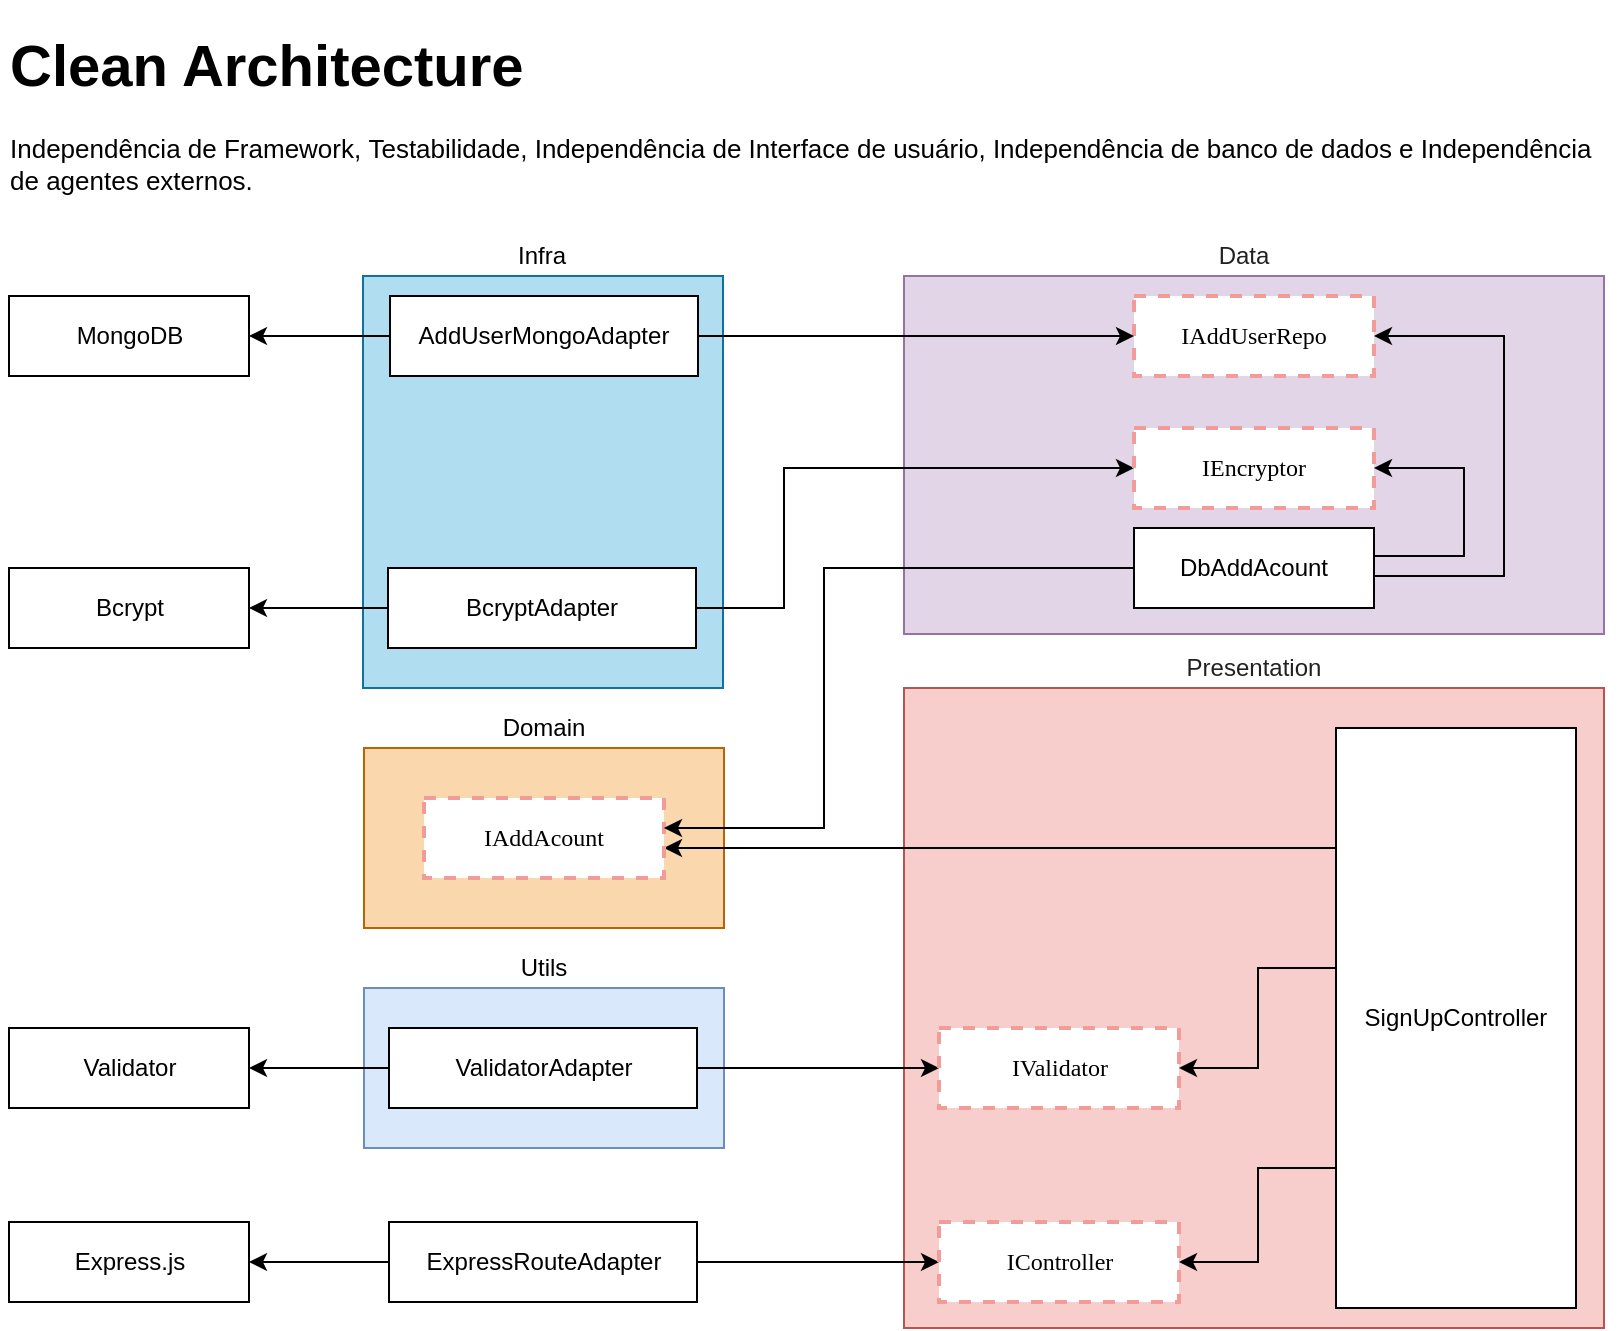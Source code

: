 <mxfile version="13.8.8" type="github">
  <diagram id="trkUmpp96VcX2jbAEm-v" name="Page-1">
    <mxGraphModel dx="1483" dy="783" grid="1" gridSize="10" guides="1" tooltips="1" connect="1" arrows="1" fold="1" page="1" pageScale="1" pageWidth="827" pageHeight="1169" math="0" shadow="0">
      <root>
        <mxCell id="0" />
        <mxCell id="1" parent="0" />
        <mxCell id="cDpcgyHBK7Pu0y06XVpJ-35" value="" style="rounded=0;whiteSpace=wrap;html=1;fillColor=#e1d5e7;strokeColor=#9673a6;" parent="1" vertex="1">
          <mxGeometry x="464" y="140" width="350" height="179" as="geometry" />
        </mxCell>
        <mxCell id="cDpcgyHBK7Pu0y06XVpJ-26" value="" style="rounded=0;whiteSpace=wrap;html=1;fillColor=#fad7ac;strokeColor=#b46504;" parent="1" vertex="1">
          <mxGeometry x="194" y="376" width="180" height="90" as="geometry" />
        </mxCell>
        <mxCell id="cDpcgyHBK7Pu0y06XVpJ-27" value="&lt;div&gt;&lt;span&gt;Domain&lt;/span&gt;&lt;/div&gt;" style="text;html=1;strokeColor=none;fillColor=none;align=center;verticalAlign=middle;whiteSpace=wrap;rounded=0;fontSize=12;" parent="1" vertex="1">
          <mxGeometry x="244" y="356" width="80" height="20" as="geometry" />
        </mxCell>
        <mxCell id="cDpcgyHBK7Pu0y06XVpJ-24" value="" style="rounded=0;whiteSpace=wrap;html=1;fillColor=#dae8fc;strokeColor=#6c8ebf;" parent="1" vertex="1">
          <mxGeometry x="194" y="496" width="180" height="80" as="geometry" />
        </mxCell>
        <mxCell id="cDpcgyHBK7Pu0y06XVpJ-10" value="" style="rounded=0;whiteSpace=wrap;html=1;fillColor=#f8cecc;strokeColor=#b85450;" parent="1" vertex="1">
          <mxGeometry x="464" y="346" width="350" height="320" as="geometry" />
        </mxCell>
        <mxCell id="cDpcgyHBK7Pu0y06XVpJ-29" style="edgeStyle=orthogonalEdgeStyle;rounded=0;orthogonalLoop=1;jettySize=auto;html=1;fontFamily=Verdana;fontSize=12;" parent="1" source="cDpcgyHBK7Pu0y06XVpJ-1" target="cDpcgyHBK7Pu0y06XVpJ-28" edge="1">
          <mxGeometry relative="1" as="geometry">
            <Array as="points">
              <mxPoint x="444" y="426" />
              <mxPoint x="444" y="426" />
            </Array>
          </mxGeometry>
        </mxCell>
        <mxCell id="cDpcgyHBK7Pu0y06XVpJ-31" style="edgeStyle=orthogonalEdgeStyle;rounded=0;orthogonalLoop=1;jettySize=auto;html=1;fontFamily=Verdana;fontSize=12;" parent="1" source="cDpcgyHBK7Pu0y06XVpJ-1" target="cDpcgyHBK7Pu0y06XVpJ-13" edge="1">
          <mxGeometry relative="1" as="geometry">
            <Array as="points">
              <mxPoint x="641" y="586" />
              <mxPoint x="641" y="633" />
            </Array>
          </mxGeometry>
        </mxCell>
        <mxCell id="cDpcgyHBK7Pu0y06XVpJ-32" style="edgeStyle=orthogonalEdgeStyle;rounded=0;orthogonalLoop=1;jettySize=auto;html=1;fontFamily=Verdana;fontSize=12;" parent="1" source="cDpcgyHBK7Pu0y06XVpJ-1" target="cDpcgyHBK7Pu0y06XVpJ-18" edge="1">
          <mxGeometry relative="1" as="geometry">
            <Array as="points">
              <mxPoint x="641" y="486" />
              <mxPoint x="641" y="536" />
            </Array>
          </mxGeometry>
        </mxCell>
        <mxCell id="cDpcgyHBK7Pu0y06XVpJ-1" value="SignUpController" style="rounded=0;whiteSpace=wrap;html=1;gradientDirection=east;" parent="1" vertex="1">
          <mxGeometry x="680" y="366" width="120" height="290" as="geometry" />
        </mxCell>
        <mxCell id="cDpcgyHBK7Pu0y06XVpJ-2" value="MongoDB" style="rounded=0;whiteSpace=wrap;html=1;gradientDirection=east;" parent="1" vertex="1">
          <mxGeometry x="16.5" y="150" width="120" height="40" as="geometry" />
        </mxCell>
        <mxCell id="cDpcgyHBK7Pu0y06XVpJ-3" value="Validator" style="rounded=0;whiteSpace=wrap;html=1;gradientDirection=east;" parent="1" vertex="1">
          <mxGeometry x="16.5" y="516" width="120" height="40" as="geometry" />
        </mxCell>
        <mxCell id="cDpcgyHBK7Pu0y06XVpJ-6" value="&lt;h1&gt;&lt;font style=&quot;font-size: 29px&quot;&gt;Clean Architecture&lt;/font&gt;&lt;/h1&gt;&lt;h1 style=&quot;font-size: 13px&quot;&gt;&lt;span style=&quot;font-weight: normal&quot;&gt;&lt;font style=&quot;font-size: 13px&quot;&gt;Independência de Framework,&amp;nbsp;&lt;/font&gt;Testabilidade, Independência de Interface de usuário, Independência de banco de dados e Independência de agentes externos.&lt;/span&gt;&lt;/h1&gt;" style="text;html=1;strokeColor=none;fillColor=none;spacing=5;spacingTop=-20;whiteSpace=wrap;overflow=hidden;rounded=0;" parent="1" vertex="1">
          <mxGeometry x="12" y="12" width="808" height="90" as="geometry" />
        </mxCell>
        <mxCell id="cDpcgyHBK7Pu0y06XVpJ-7" value="&lt;span style=&quot;text-align: left&quot;&gt;Bcrypt&lt;/span&gt;" style="rounded=0;whiteSpace=wrap;html=1;gradientDirection=east;" parent="1" vertex="1">
          <mxGeometry x="16.5" y="286" width="120" height="40" as="geometry" />
        </mxCell>
        <mxCell id="cDpcgyHBK7Pu0y06XVpJ-8" value="Express.js" style="rounded=0;whiteSpace=wrap;html=1;gradientDirection=east;" parent="1" vertex="1">
          <mxGeometry x="16.5" y="613" width="120" height="40" as="geometry" />
        </mxCell>
        <mxCell id="cDpcgyHBK7Pu0y06XVpJ-15" style="edgeStyle=orthogonalEdgeStyle;rounded=0;orthogonalLoop=1;jettySize=auto;html=1;fontFamily=Verdana;fontSize=12;" parent="1" source="cDpcgyHBK7Pu0y06XVpJ-9" target="cDpcgyHBK7Pu0y06XVpJ-13" edge="1">
          <mxGeometry relative="1" as="geometry" />
        </mxCell>
        <mxCell id="cDpcgyHBK7Pu0y06XVpJ-22" style="edgeStyle=orthogonalEdgeStyle;rounded=0;orthogonalLoop=1;jettySize=auto;html=1;fontFamily=Verdana;fontSize=12;" parent="1" source="cDpcgyHBK7Pu0y06XVpJ-9" target="cDpcgyHBK7Pu0y06XVpJ-8" edge="1">
          <mxGeometry relative="1" as="geometry" />
        </mxCell>
        <mxCell id="cDpcgyHBK7Pu0y06XVpJ-9" value="ExpressRouteAdapter" style="rounded=0;whiteSpace=wrap;html=1;gradientDirection=east;" parent="1" vertex="1">
          <mxGeometry x="206.5" y="613" width="154" height="40" as="geometry" />
        </mxCell>
        <mxCell id="cDpcgyHBK7Pu0y06XVpJ-11" style="edgeStyle=orthogonalEdgeStyle;rounded=0;orthogonalLoop=1;jettySize=auto;html=1;exitX=0.5;exitY=1;exitDx=0;exitDy=0;" parent="1" source="cDpcgyHBK7Pu0y06XVpJ-9" target="cDpcgyHBK7Pu0y06XVpJ-9" edge="1">
          <mxGeometry relative="1" as="geometry" />
        </mxCell>
        <mxCell id="cDpcgyHBK7Pu0y06XVpJ-12" value="&lt;span style=&quot;color: rgba(0, 0, 0, 0.87); font-size: 12px; text-align: left; background-color: rgb(255, 255, 255);&quot;&gt;Presentation&lt;/span&gt;" style="text;html=1;strokeColor=none;fillColor=none;align=center;verticalAlign=middle;whiteSpace=wrap;rounded=0;fontSize=12;" parent="1" vertex="1">
          <mxGeometry x="599" y="326" width="80" height="20" as="geometry" />
        </mxCell>
        <mxCell id="cDpcgyHBK7Pu0y06XVpJ-13" value="IController" style="rounded=0;whiteSpace=wrap;html=1;gradientDirection=east;fontFamily=Verdana;dashed=1;strokeColor=#F19C99;strokeWidth=2;" parent="1" vertex="1">
          <mxGeometry x="481.5" y="613" width="120" height="40" as="geometry" />
        </mxCell>
        <mxCell id="cDpcgyHBK7Pu0y06XVpJ-20" style="edgeStyle=orthogonalEdgeStyle;rounded=0;orthogonalLoop=1;jettySize=auto;html=1;fontFamily=Verdana;fontSize=12;" parent="1" source="cDpcgyHBK7Pu0y06XVpJ-17" target="cDpcgyHBK7Pu0y06XVpJ-18" edge="1">
          <mxGeometry relative="1" as="geometry" />
        </mxCell>
        <mxCell id="cDpcgyHBK7Pu0y06XVpJ-23" style="edgeStyle=orthogonalEdgeStyle;rounded=0;orthogonalLoop=1;jettySize=auto;html=1;fontFamily=Verdana;fontSize=12;" parent="1" source="cDpcgyHBK7Pu0y06XVpJ-17" target="cDpcgyHBK7Pu0y06XVpJ-3" edge="1">
          <mxGeometry relative="1" as="geometry" />
        </mxCell>
        <mxCell id="cDpcgyHBK7Pu0y06XVpJ-17" value="ValidatorAdapter" style="rounded=0;whiteSpace=wrap;html=1;gradientDirection=east;" parent="1" vertex="1">
          <mxGeometry x="206.5" y="516" width="154" height="40" as="geometry" />
        </mxCell>
        <mxCell id="cDpcgyHBK7Pu0y06XVpJ-18" value="&lt;span style=&quot;&quot;&gt;IValidator&lt;/span&gt;" style="rounded=0;whiteSpace=wrap;html=1;gradientDirection=east;fontFamily=Verdana;dashed=1;strokeColor=#F19C99;strokeWidth=2;" parent="1" vertex="1">
          <mxGeometry x="481.5" y="516" width="120" height="40" as="geometry" />
        </mxCell>
        <mxCell id="cDpcgyHBK7Pu0y06XVpJ-25" value="&lt;div&gt;&lt;span&gt;Utils&lt;/span&gt;&lt;/div&gt;" style="text;html=1;strokeColor=none;fillColor=none;align=center;verticalAlign=middle;whiteSpace=wrap;rounded=0;fontSize=12;" parent="1" vertex="1">
          <mxGeometry x="243.5" y="476" width="80" height="20" as="geometry" />
        </mxCell>
        <mxCell id="cDpcgyHBK7Pu0y06XVpJ-28" value="&lt;span&gt;IAddAcount&lt;/span&gt;" style="rounded=0;whiteSpace=wrap;html=1;gradientDirection=east;fontFamily=Verdana;dashed=1;strokeColor=#F19C99;strokeWidth=2;" parent="1" vertex="1">
          <mxGeometry x="224" y="401" width="120" height="40" as="geometry" />
        </mxCell>
        <mxCell id="cDpcgyHBK7Pu0y06XVpJ-37" value="&lt;span style=&quot;color: rgba(0 , 0 , 0 , 0.87) ; font-size: 12px ; text-align: left ; background-color: rgb(255 , 255 , 255)&quot;&gt;Data&lt;/span&gt;" style="text;html=1;strokeColor=none;fillColor=none;align=center;verticalAlign=middle;whiteSpace=wrap;rounded=0;fontSize=12;" parent="1" vertex="1">
          <mxGeometry x="594" y="120" width="80" height="20" as="geometry" />
        </mxCell>
        <mxCell id="cDpcgyHBK7Pu0y06XVpJ-39" style="edgeStyle=orthogonalEdgeStyle;rounded=0;orthogonalLoop=1;jettySize=auto;html=1;fontFamily=Verdana;fontSize=12;" parent="1" source="cDpcgyHBK7Pu0y06XVpJ-38" target="cDpcgyHBK7Pu0y06XVpJ-28" edge="1">
          <mxGeometry relative="1" as="geometry">
            <Array as="points">
              <mxPoint x="424" y="286" />
              <mxPoint x="424" y="416" />
            </Array>
          </mxGeometry>
        </mxCell>
        <mxCell id="cDpcgyHBK7Pu0y06XVpJ-48" style="edgeStyle=orthogonalEdgeStyle;rounded=0;orthogonalLoop=1;jettySize=auto;html=1;fontFamily=Verdana;fontSize=12;" parent="1" source="cDpcgyHBK7Pu0y06XVpJ-38" target="cDpcgyHBK7Pu0y06XVpJ-47" edge="1">
          <mxGeometry relative="1" as="geometry">
            <Array as="points">
              <mxPoint x="744" y="280" />
              <mxPoint x="744" y="236" />
            </Array>
          </mxGeometry>
        </mxCell>
        <mxCell id="cDpcgyHBK7Pu0y06XVpJ-51" style="edgeStyle=orthogonalEdgeStyle;rounded=0;orthogonalLoop=1;jettySize=auto;html=1;fontFamily=Verdana;fontSize=12;" parent="1" source="cDpcgyHBK7Pu0y06XVpJ-38" target="cDpcgyHBK7Pu0y06XVpJ-50" edge="1">
          <mxGeometry relative="1" as="geometry">
            <Array as="points">
              <mxPoint x="764" y="290" />
              <mxPoint x="764" y="170" />
            </Array>
          </mxGeometry>
        </mxCell>
        <mxCell id="cDpcgyHBK7Pu0y06XVpJ-38" value="&lt;span style=&quot;text-align: left&quot;&gt;DbAddAcount&lt;/span&gt;" style="rounded=0;whiteSpace=wrap;html=1;gradientDirection=east;gradientColor=#ffffff;" parent="1" vertex="1">
          <mxGeometry x="579" y="266" width="120" height="40" as="geometry" />
        </mxCell>
        <mxCell id="cDpcgyHBK7Pu0y06XVpJ-42" value="" style="rounded=0;whiteSpace=wrap;html=1;fillColor=#b1ddf0;strokeColor=#10739e;" parent="1" vertex="1">
          <mxGeometry x="193.5" y="140" width="180" height="206" as="geometry" />
        </mxCell>
        <mxCell id="cDpcgyHBK7Pu0y06XVpJ-46" style="edgeStyle=orthogonalEdgeStyle;rounded=0;orthogonalLoop=1;jettySize=auto;html=1;fontFamily=Verdana;fontSize=12;" parent="1" source="cDpcgyHBK7Pu0y06XVpJ-43" target="cDpcgyHBK7Pu0y06XVpJ-7" edge="1">
          <mxGeometry relative="1" as="geometry" />
        </mxCell>
        <mxCell id="cDpcgyHBK7Pu0y06XVpJ-49" style="edgeStyle=orthogonalEdgeStyle;rounded=0;orthogonalLoop=1;jettySize=auto;html=1;entryX=0;entryY=0.5;entryDx=0;entryDy=0;fontFamily=Verdana;fontSize=12;" parent="1" source="cDpcgyHBK7Pu0y06XVpJ-43" target="cDpcgyHBK7Pu0y06XVpJ-47" edge="1">
          <mxGeometry relative="1" as="geometry">
            <Array as="points">
              <mxPoint x="404" y="306" />
              <mxPoint x="404" y="236" />
            </Array>
          </mxGeometry>
        </mxCell>
        <mxCell id="cDpcgyHBK7Pu0y06XVpJ-43" value="&lt;span style=&quot;text-align: left&quot;&gt;Bcrypt&lt;/span&gt;Adapter" style="rounded=0;whiteSpace=wrap;html=1;gradientDirection=east;" parent="1" vertex="1">
          <mxGeometry x="206" y="286" width="154" height="40" as="geometry" />
        </mxCell>
        <mxCell id="cDpcgyHBK7Pu0y06XVpJ-44" value="&lt;div&gt;&lt;span&gt;Infra&lt;/span&gt;&lt;/div&gt;" style="text;html=1;strokeColor=none;fillColor=none;align=center;verticalAlign=middle;whiteSpace=wrap;rounded=0;fontSize=12;" parent="1" vertex="1">
          <mxGeometry x="243" y="120" width="80" height="20" as="geometry" />
        </mxCell>
        <mxCell id="cDpcgyHBK7Pu0y06XVpJ-47" value="&lt;span&gt;I&lt;/span&gt;&lt;span style=&quot;text-align: left&quot;&gt;Encryptor&lt;/span&gt;" style="rounded=0;whiteSpace=wrap;html=1;gradientDirection=east;fontFamily=Verdana;dashed=1;strokeColor=#F19C99;strokeWidth=2;" parent="1" vertex="1">
          <mxGeometry x="579" y="216" width="120" height="40" as="geometry" />
        </mxCell>
        <mxCell id="cDpcgyHBK7Pu0y06XVpJ-50" value="&lt;span&gt;IAddUserRepo&lt;/span&gt;" style="rounded=0;whiteSpace=wrap;html=1;gradientDirection=east;fontFamily=Verdana;dashed=1;strokeColor=#F19C99;strokeWidth=2;" parent="1" vertex="1">
          <mxGeometry x="579" y="150" width="120" height="40" as="geometry" />
        </mxCell>
        <mxCell id="YCYFyH4mO2eoOBUChsXx-3" style="edgeStyle=orthogonalEdgeStyle;rounded=0;orthogonalLoop=1;jettySize=auto;html=1;" edge="1" parent="1" source="YCYFyH4mO2eoOBUChsXx-1" target="cDpcgyHBK7Pu0y06XVpJ-2">
          <mxGeometry relative="1" as="geometry" />
        </mxCell>
        <mxCell id="YCYFyH4mO2eoOBUChsXx-4" style="edgeStyle=orthogonalEdgeStyle;rounded=0;orthogonalLoop=1;jettySize=auto;html=1;" edge="1" parent="1" source="YCYFyH4mO2eoOBUChsXx-1" target="cDpcgyHBK7Pu0y06XVpJ-50">
          <mxGeometry relative="1" as="geometry" />
        </mxCell>
        <mxCell id="YCYFyH4mO2eoOBUChsXx-1" value="AddUserMongoAdapter" style="rounded=0;whiteSpace=wrap;html=1;gradientDirection=east;" vertex="1" parent="1">
          <mxGeometry x="207" y="150" width="154" height="40" as="geometry" />
        </mxCell>
      </root>
    </mxGraphModel>
  </diagram>
</mxfile>
